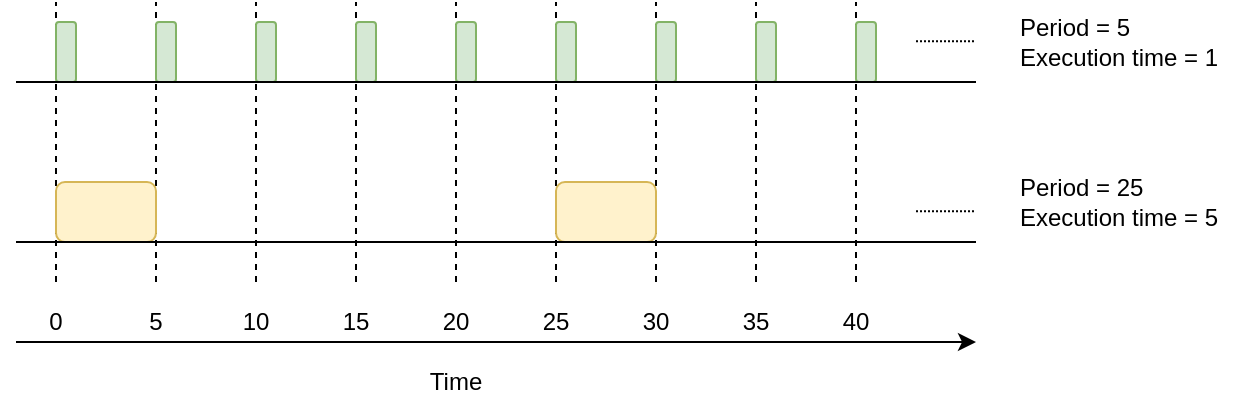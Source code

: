 <mxfile version="17.4.0" type="github">
  <diagram id="eEWmQzEpwkDJDQpvYhqZ" name="Page-1">
    <mxGraphModel dx="650" dy="423" grid="1" gridSize="10" guides="1" tooltips="1" connect="1" arrows="1" fold="1" page="1" pageScale="1" pageWidth="827" pageHeight="1169" math="0" shadow="0">
      <root>
        <mxCell id="0" />
        <mxCell id="1" parent="0" />
        <mxCell id="AuW-b1187xXp7GEaNBYc-62" value="" style="endArrow=none;dashed=1;html=1;rounded=0;" edge="1" parent="1">
          <mxGeometry width="50" height="50" relative="1" as="geometry">
            <mxPoint x="160" y="260" as="sourcePoint" />
            <mxPoint x="160" y="120" as="targetPoint" />
          </mxGeometry>
        </mxCell>
        <mxCell id="AuW-b1187xXp7GEaNBYc-64" value="" style="endArrow=none;dashed=1;html=1;rounded=0;" edge="1" parent="1">
          <mxGeometry width="50" height="50" relative="1" as="geometry">
            <mxPoint x="210.0" y="260" as="sourcePoint" />
            <mxPoint x="210.0" y="120" as="targetPoint" />
          </mxGeometry>
        </mxCell>
        <mxCell id="AuW-b1187xXp7GEaNBYc-75" value="" style="endArrow=none;dashed=1;html=1;rounded=0;" edge="1" parent="1">
          <mxGeometry width="50" height="50" relative="1" as="geometry">
            <mxPoint x="260" y="260" as="sourcePoint" />
            <mxPoint x="260" y="120" as="targetPoint" />
          </mxGeometry>
        </mxCell>
        <mxCell id="AuW-b1187xXp7GEaNBYc-76" value="" style="endArrow=none;dashed=1;html=1;rounded=0;" edge="1" parent="1">
          <mxGeometry width="50" height="50" relative="1" as="geometry">
            <mxPoint x="310" y="260" as="sourcePoint" />
            <mxPoint x="310" y="120" as="targetPoint" />
          </mxGeometry>
        </mxCell>
        <mxCell id="AuW-b1187xXp7GEaNBYc-77" value="" style="endArrow=none;dashed=1;html=1;rounded=0;" edge="1" parent="1">
          <mxGeometry width="50" height="50" relative="1" as="geometry">
            <mxPoint x="360" y="260" as="sourcePoint" />
            <mxPoint x="360" y="120" as="targetPoint" />
          </mxGeometry>
        </mxCell>
        <mxCell id="AuW-b1187xXp7GEaNBYc-78" value="" style="endArrow=none;dashed=1;html=1;rounded=0;" edge="1" parent="1">
          <mxGeometry width="50" height="50" relative="1" as="geometry">
            <mxPoint x="410" y="260" as="sourcePoint" />
            <mxPoint x="410" y="120" as="targetPoint" />
          </mxGeometry>
        </mxCell>
        <mxCell id="AuW-b1187xXp7GEaNBYc-79" value="" style="endArrow=none;dashed=1;html=1;rounded=0;" edge="1" parent="1">
          <mxGeometry width="50" height="50" relative="1" as="geometry">
            <mxPoint x="460" y="260" as="sourcePoint" />
            <mxPoint x="460" y="120" as="targetPoint" />
          </mxGeometry>
        </mxCell>
        <mxCell id="AuW-b1187xXp7GEaNBYc-80" value="" style="endArrow=none;dashed=1;html=1;rounded=0;" edge="1" parent="1">
          <mxGeometry width="50" height="50" relative="1" as="geometry">
            <mxPoint x="510" y="260" as="sourcePoint" />
            <mxPoint x="510" y="120" as="targetPoint" />
          </mxGeometry>
        </mxCell>
        <mxCell id="AuW-b1187xXp7GEaNBYc-81" value="" style="endArrow=none;dashed=1;html=1;rounded=0;" edge="1" parent="1">
          <mxGeometry width="50" height="50" relative="1" as="geometry">
            <mxPoint x="560" y="260" as="sourcePoint" />
            <mxPoint x="560" y="120" as="targetPoint" />
          </mxGeometry>
        </mxCell>
        <mxCell id="AuW-b1187xXp7GEaNBYc-4" value="" style="rounded=1;whiteSpace=wrap;html=1;fillColor=#d5e8d4;strokeColor=#82b366;" vertex="1" parent="1">
          <mxGeometry x="160" y="130" width="10" height="30" as="geometry" />
        </mxCell>
        <mxCell id="AuW-b1187xXp7GEaNBYc-5" value="" style="rounded=1;whiteSpace=wrap;html=1;fillColor=#d5e8d4;strokeColor=#82b366;" vertex="1" parent="1">
          <mxGeometry x="210" y="130" width="10" height="30" as="geometry" />
        </mxCell>
        <mxCell id="AuW-b1187xXp7GEaNBYc-6" value="" style="rounded=1;whiteSpace=wrap;html=1;fillColor=#d5e8d4;strokeColor=#82b366;" vertex="1" parent="1">
          <mxGeometry x="260" y="130" width="10" height="30" as="geometry" />
        </mxCell>
        <mxCell id="AuW-b1187xXp7GEaNBYc-8" value="" style="rounded=1;whiteSpace=wrap;html=1;fillColor=#d5e8d4;strokeColor=#82b366;" vertex="1" parent="1">
          <mxGeometry x="310" y="130" width="10" height="30" as="geometry" />
        </mxCell>
        <mxCell id="AuW-b1187xXp7GEaNBYc-9" value="" style="rounded=1;whiteSpace=wrap;html=1;fillColor=#d5e8d4;strokeColor=#82b366;" vertex="1" parent="1">
          <mxGeometry x="360" y="130" width="10" height="30" as="geometry" />
        </mxCell>
        <mxCell id="AuW-b1187xXp7GEaNBYc-10" value="" style="rounded=1;whiteSpace=wrap;html=1;fillColor=#d5e8d4;strokeColor=#82b366;" vertex="1" parent="1">
          <mxGeometry x="410" y="130" width="10" height="30" as="geometry" />
        </mxCell>
        <mxCell id="AuW-b1187xXp7GEaNBYc-11" value="" style="rounded=1;whiteSpace=wrap;html=1;fillColor=#d5e8d4;strokeColor=#82b366;" vertex="1" parent="1">
          <mxGeometry x="460" y="130" width="10" height="30" as="geometry" />
        </mxCell>
        <mxCell id="AuW-b1187xXp7GEaNBYc-12" value="" style="rounded=1;whiteSpace=wrap;html=1;fillColor=#d5e8d4;strokeColor=#82b366;" vertex="1" parent="1">
          <mxGeometry x="510" y="130" width="10" height="30" as="geometry" />
        </mxCell>
        <mxCell id="AuW-b1187xXp7GEaNBYc-13" value="" style="rounded=1;whiteSpace=wrap;html=1;fillColor=#d5e8d4;strokeColor=#82b366;" vertex="1" parent="1">
          <mxGeometry x="560" y="130" width="10" height="30" as="geometry" />
        </mxCell>
        <mxCell id="AuW-b1187xXp7GEaNBYc-17" value="" style="rounded=1;whiteSpace=wrap;html=1;fillColor=#fff2cc;strokeColor=#d6b656;" vertex="1" parent="1">
          <mxGeometry x="160" y="210" width="50" height="30" as="geometry" />
        </mxCell>
        <mxCell id="AuW-b1187xXp7GEaNBYc-18" value="" style="rounded=1;whiteSpace=wrap;html=1;fillColor=#fff2cc;strokeColor=#d6b656;" vertex="1" parent="1">
          <mxGeometry x="410" y="210" width="50" height="30" as="geometry" />
        </mxCell>
        <mxCell id="AuW-b1187xXp7GEaNBYc-1" value="" style="endArrow=none;html=1;rounded=0;" edge="1" parent="1">
          <mxGeometry width="50" height="50" relative="1" as="geometry">
            <mxPoint x="140" y="160" as="sourcePoint" />
            <mxPoint x="620" y="160" as="targetPoint" />
          </mxGeometry>
        </mxCell>
        <mxCell id="AuW-b1187xXp7GEaNBYc-2" value="" style="endArrow=none;html=1;rounded=0;" edge="1" parent="1">
          <mxGeometry width="50" height="50" relative="1" as="geometry">
            <mxPoint x="140" y="240" as="sourcePoint" />
            <mxPoint x="620" y="240" as="targetPoint" />
          </mxGeometry>
        </mxCell>
        <mxCell id="AuW-b1187xXp7GEaNBYc-83" value="" style="endArrow=classic;html=1;rounded=0;" edge="1" parent="1">
          <mxGeometry width="50" height="50" relative="1" as="geometry">
            <mxPoint x="140" y="290" as="sourcePoint" />
            <mxPoint x="620" y="290" as="targetPoint" />
          </mxGeometry>
        </mxCell>
        <mxCell id="AuW-b1187xXp7GEaNBYc-84" value="0" style="text;html=1;strokeColor=none;fillColor=none;align=center;verticalAlign=middle;whiteSpace=wrap;rounded=0;" vertex="1" parent="1">
          <mxGeometry x="150" y="270" width="20" height="20" as="geometry" />
        </mxCell>
        <mxCell id="AuW-b1187xXp7GEaNBYc-85" value="5" style="text;html=1;strokeColor=none;fillColor=none;align=center;verticalAlign=middle;whiteSpace=wrap;rounded=0;" vertex="1" parent="1">
          <mxGeometry x="200" y="270" width="20" height="20" as="geometry" />
        </mxCell>
        <mxCell id="AuW-b1187xXp7GEaNBYc-86" value="10" style="text;html=1;strokeColor=none;fillColor=none;align=center;verticalAlign=middle;whiteSpace=wrap;rounded=0;" vertex="1" parent="1">
          <mxGeometry x="250" y="270" width="20" height="20" as="geometry" />
        </mxCell>
        <mxCell id="AuW-b1187xXp7GEaNBYc-87" value="15" style="text;html=1;strokeColor=none;fillColor=none;align=center;verticalAlign=middle;whiteSpace=wrap;rounded=0;" vertex="1" parent="1">
          <mxGeometry x="300" y="270" width="20" height="20" as="geometry" />
        </mxCell>
        <mxCell id="AuW-b1187xXp7GEaNBYc-89" value="20" style="text;html=1;strokeColor=none;fillColor=none;align=center;verticalAlign=middle;whiteSpace=wrap;rounded=0;" vertex="1" parent="1">
          <mxGeometry x="350" y="270" width="20" height="20" as="geometry" />
        </mxCell>
        <mxCell id="AuW-b1187xXp7GEaNBYc-90" value="25" style="text;html=1;strokeColor=none;fillColor=none;align=center;verticalAlign=middle;whiteSpace=wrap;rounded=0;" vertex="1" parent="1">
          <mxGeometry x="400" y="270" width="20" height="20" as="geometry" />
        </mxCell>
        <mxCell id="AuW-b1187xXp7GEaNBYc-91" value="30" style="text;html=1;strokeColor=none;fillColor=none;align=center;verticalAlign=middle;whiteSpace=wrap;rounded=0;" vertex="1" parent="1">
          <mxGeometry x="450" y="270" width="20" height="20" as="geometry" />
        </mxCell>
        <mxCell id="AuW-b1187xXp7GEaNBYc-92" value="35" style="text;html=1;strokeColor=none;fillColor=none;align=center;verticalAlign=middle;whiteSpace=wrap;rounded=0;" vertex="1" parent="1">
          <mxGeometry x="500" y="270" width="20" height="20" as="geometry" />
        </mxCell>
        <mxCell id="AuW-b1187xXp7GEaNBYc-93" value="40" style="text;html=1;strokeColor=none;fillColor=none;align=center;verticalAlign=middle;whiteSpace=wrap;rounded=0;" vertex="1" parent="1">
          <mxGeometry x="550" y="270" width="20" height="20" as="geometry" />
        </mxCell>
        <mxCell id="AuW-b1187xXp7GEaNBYc-94" value="Time" style="text;html=1;strokeColor=none;fillColor=none;align=center;verticalAlign=middle;whiteSpace=wrap;rounded=0;" vertex="1" parent="1">
          <mxGeometry x="350" y="300" width="20" height="20" as="geometry" />
        </mxCell>
        <mxCell id="AuW-b1187xXp7GEaNBYc-95" value="Period = 5&lt;br&gt;Execution time = 1" style="text;html=1;strokeColor=none;fillColor=none;align=left;verticalAlign=middle;whiteSpace=wrap;rounded=0;" vertex="1" parent="1">
          <mxGeometry x="640" y="120" width="110" height="40" as="geometry" />
        </mxCell>
        <mxCell id="AuW-b1187xXp7GEaNBYc-97" value="Period = 25&lt;br&gt;Execution time = 5" style="text;html=1;strokeColor=none;fillColor=none;align=left;verticalAlign=middle;whiteSpace=wrap;rounded=0;" vertex="1" parent="1">
          <mxGeometry x="640" y="200" width="110" height="40" as="geometry" />
        </mxCell>
        <mxCell id="AuW-b1187xXp7GEaNBYc-98" value="" style="endArrow=none;dashed=1;html=1;rounded=0;dashPattern=1 1;" edge="1" parent="1">
          <mxGeometry width="50" height="50" relative="1" as="geometry">
            <mxPoint x="590" y="139.66" as="sourcePoint" />
            <mxPoint x="620" y="139.66" as="targetPoint" />
          </mxGeometry>
        </mxCell>
        <mxCell id="AuW-b1187xXp7GEaNBYc-99" value="" style="endArrow=none;dashed=1;html=1;rounded=0;dashPattern=1 1;" edge="1" parent="1">
          <mxGeometry width="50" height="50" relative="1" as="geometry">
            <mxPoint x="590" y="224.66" as="sourcePoint" />
            <mxPoint x="620" y="224.66" as="targetPoint" />
          </mxGeometry>
        </mxCell>
      </root>
    </mxGraphModel>
  </diagram>
</mxfile>
